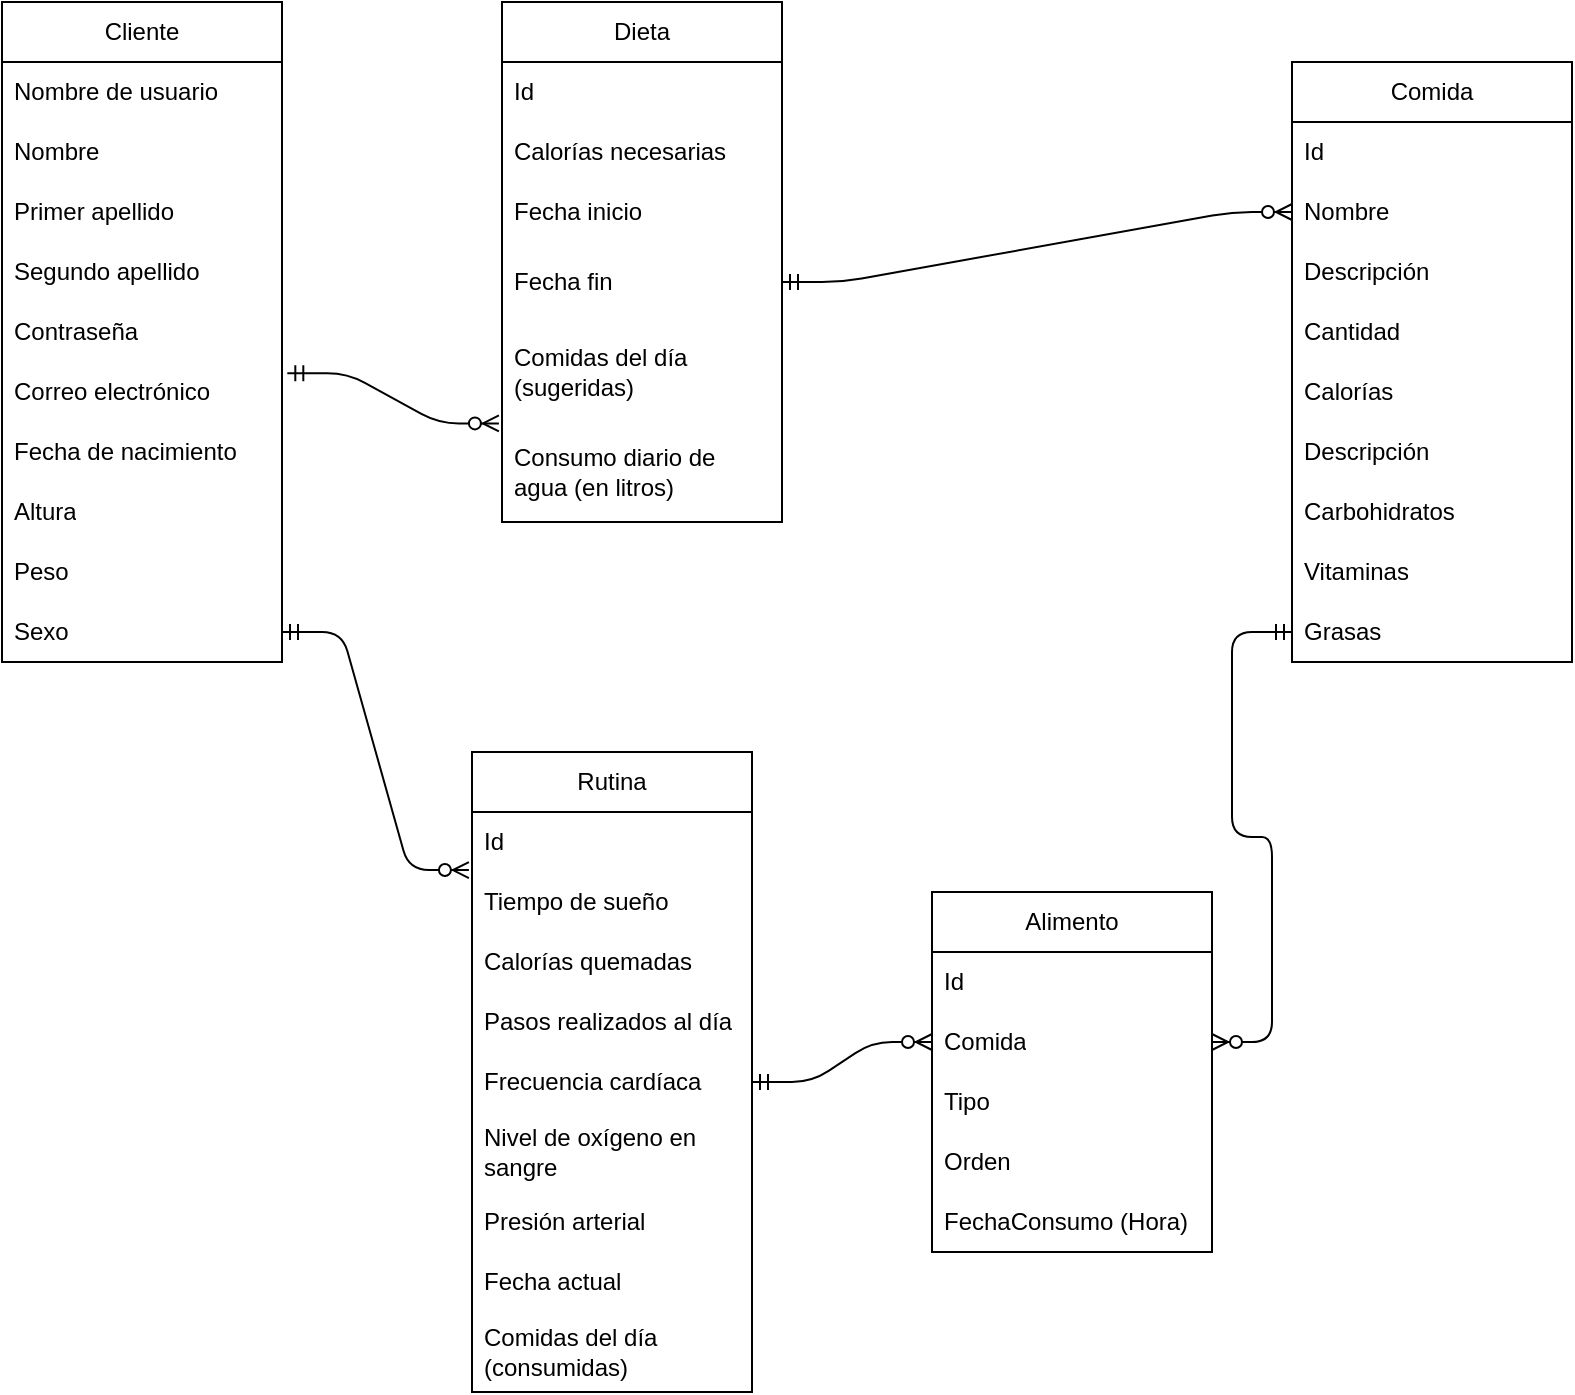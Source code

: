 <mxfile>
    <diagram name="Page-1" id="xsFx-BtwFb_EOn6wt6QG">
        <mxGraphModel dx="1583" dy="538" grid="1" gridSize="10" guides="1" tooltips="1" connect="1" arrows="1" fold="1" page="1" pageScale="1" pageWidth="850" pageHeight="1100" math="0" shadow="0">
            <root>
                <mxCell id="0"/>
                <mxCell id="1" parent="0"/>
                <mxCell id="9lO520znQ6xa-PcPEbZc-1" value="Cliente" style="swimlane;fontStyle=0;childLayout=stackLayout;horizontal=1;startSize=30;horizontalStack=0;resizeParent=1;resizeParentMax=0;resizeLast=0;collapsible=1;marginBottom=0;whiteSpace=wrap;html=1;" parent="1" vertex="1">
                    <mxGeometry x="105" y="195" width="140" height="330" as="geometry"/>
                </mxCell>
                <mxCell id="9lO520znQ6xa-PcPEbZc-2" value="Nombre de usuario" style="text;strokeColor=none;fillColor=none;align=left;verticalAlign=middle;spacingLeft=4;spacingRight=4;overflow=hidden;points=[[0,0.5],[1,0.5]];portConstraint=eastwest;rotatable=0;whiteSpace=wrap;html=1;" parent="9lO520znQ6xa-PcPEbZc-1" vertex="1">
                    <mxGeometry y="30" width="140" height="30" as="geometry"/>
                </mxCell>
                <mxCell id="9lO520znQ6xa-PcPEbZc-3" value="Nombre" style="text;strokeColor=none;fillColor=none;align=left;verticalAlign=middle;spacingLeft=4;spacingRight=4;overflow=hidden;points=[[0,0.5],[1,0.5]];portConstraint=eastwest;rotatable=0;whiteSpace=wrap;html=1;" parent="9lO520znQ6xa-PcPEbZc-1" vertex="1">
                    <mxGeometry y="60" width="140" height="30" as="geometry"/>
                </mxCell>
                <mxCell id="9lO520znQ6xa-PcPEbZc-4" value="Primer apellido" style="text;strokeColor=none;fillColor=none;align=left;verticalAlign=middle;spacingLeft=4;spacingRight=4;overflow=hidden;points=[[0,0.5],[1,0.5]];portConstraint=eastwest;rotatable=0;whiteSpace=wrap;html=1;" parent="9lO520znQ6xa-PcPEbZc-1" vertex="1">
                    <mxGeometry y="90" width="140" height="30" as="geometry"/>
                </mxCell>
                <mxCell id="9lO520znQ6xa-PcPEbZc-10" value="Segundo apellido" style="text;strokeColor=none;fillColor=none;align=left;verticalAlign=middle;spacingLeft=4;spacingRight=4;overflow=hidden;points=[[0,0.5],[1,0.5]];portConstraint=eastwest;rotatable=0;whiteSpace=wrap;html=1;" parent="9lO520znQ6xa-PcPEbZc-1" vertex="1">
                    <mxGeometry y="120" width="140" height="30" as="geometry"/>
                </mxCell>
                <mxCell id="9lO520znQ6xa-PcPEbZc-11" value="Contraseña" style="text;strokeColor=none;fillColor=none;align=left;verticalAlign=middle;spacingLeft=4;spacingRight=4;overflow=hidden;points=[[0,0.5],[1,0.5]];portConstraint=eastwest;rotatable=0;whiteSpace=wrap;html=1;" parent="9lO520znQ6xa-PcPEbZc-1" vertex="1">
                    <mxGeometry y="150" width="140" height="30" as="geometry"/>
                </mxCell>
                <mxCell id="9lO520znQ6xa-PcPEbZc-12" value="Correo electrónico" style="text;strokeColor=none;fillColor=none;align=left;verticalAlign=middle;spacingLeft=4;spacingRight=4;overflow=hidden;points=[[0,0.5],[1,0.5]];portConstraint=eastwest;rotatable=0;whiteSpace=wrap;html=1;" parent="9lO520znQ6xa-PcPEbZc-1" vertex="1">
                    <mxGeometry y="180" width="140" height="30" as="geometry"/>
                </mxCell>
                <mxCell id="9lO520znQ6xa-PcPEbZc-15" value="Fecha de nacimiento" style="text;strokeColor=none;fillColor=none;align=left;verticalAlign=middle;spacingLeft=4;spacingRight=4;overflow=hidden;points=[[0,0.5],[1,0.5]];portConstraint=eastwest;rotatable=0;whiteSpace=wrap;html=1;" parent="9lO520znQ6xa-PcPEbZc-1" vertex="1">
                    <mxGeometry y="210" width="140" height="30" as="geometry"/>
                </mxCell>
                <mxCell id="2" value="Altura" style="text;strokeColor=none;fillColor=none;align=left;verticalAlign=middle;spacingLeft=4;spacingRight=4;overflow=hidden;points=[[0,0.5],[1,0.5]];portConstraint=eastwest;rotatable=0;whiteSpace=wrap;html=1;" parent="9lO520znQ6xa-PcPEbZc-1" vertex="1">
                    <mxGeometry y="240" width="140" height="30" as="geometry"/>
                </mxCell>
                <mxCell id="8" value="Peso" style="text;strokeColor=none;fillColor=none;align=left;verticalAlign=middle;spacingLeft=4;spacingRight=4;overflow=hidden;points=[[0,0.5],[1,0.5]];portConstraint=eastwest;rotatable=0;whiteSpace=wrap;html=1;" parent="9lO520znQ6xa-PcPEbZc-1" vertex="1">
                    <mxGeometry y="270" width="140" height="30" as="geometry"/>
                </mxCell>
                <mxCell id="9" value="Sexo" style="text;strokeColor=none;fillColor=none;align=left;verticalAlign=middle;spacingLeft=4;spacingRight=4;overflow=hidden;points=[[0,0.5],[1,0.5]];portConstraint=eastwest;rotatable=0;whiteSpace=wrap;html=1;" parent="9lO520znQ6xa-PcPEbZc-1" vertex="1">
                    <mxGeometry y="300" width="140" height="30" as="geometry"/>
                </mxCell>
                <mxCell id="9lO520znQ6xa-PcPEbZc-16" value="Dieta" style="swimlane;fontStyle=0;childLayout=stackLayout;horizontal=1;startSize=30;horizontalStack=0;resizeParent=1;resizeParentMax=0;resizeLast=0;collapsible=1;marginBottom=0;whiteSpace=wrap;html=1;" parent="1" vertex="1">
                    <mxGeometry x="355" y="195" width="140" height="260" as="geometry"/>
                </mxCell>
                <mxCell id="9lO520znQ6xa-PcPEbZc-17" value="Id" style="text;strokeColor=none;fillColor=none;align=left;verticalAlign=middle;spacingLeft=4;spacingRight=4;overflow=hidden;points=[[0,0.5],[1,0.5]];portConstraint=eastwest;rotatable=0;whiteSpace=wrap;html=1;" parent="9lO520znQ6xa-PcPEbZc-16" vertex="1">
                    <mxGeometry y="30" width="140" height="30" as="geometry"/>
                </mxCell>
                <mxCell id="9lO520znQ6xa-PcPEbZc-18" value="Calorías necesarias" style="text;strokeColor=none;fillColor=none;align=left;verticalAlign=middle;spacingLeft=4;spacingRight=4;overflow=hidden;points=[[0,0.5],[1,0.5]];portConstraint=eastwest;rotatable=0;whiteSpace=wrap;html=1;" parent="9lO520znQ6xa-PcPEbZc-16" vertex="1">
                    <mxGeometry y="60" width="140" height="30" as="geometry"/>
                </mxCell>
                <mxCell id="9lO520znQ6xa-PcPEbZc-23" value="Fecha inicio" style="text;strokeColor=none;fillColor=none;align=left;verticalAlign=middle;spacingLeft=4;spacingRight=4;overflow=hidden;points=[[0,0.5],[1,0.5]];portConstraint=eastwest;rotatable=0;whiteSpace=wrap;html=1;" parent="9lO520znQ6xa-PcPEbZc-16" vertex="1">
                    <mxGeometry y="90" width="140" height="30" as="geometry"/>
                </mxCell>
                <mxCell id="7" value="Fecha fin" style="text;strokeColor=none;fillColor=none;align=left;verticalAlign=middle;spacingLeft=4;spacingRight=4;overflow=hidden;points=[[0,0.5],[1,0.5]];portConstraint=eastwest;rotatable=0;whiteSpace=wrap;html=1;" parent="9lO520znQ6xa-PcPEbZc-16" vertex="1">
                    <mxGeometry y="120" width="140" height="40" as="geometry"/>
                </mxCell>
                <mxCell id="10" value="Comidas del día (sugeridas)" style="text;strokeColor=none;fillColor=none;align=left;verticalAlign=middle;spacingLeft=4;spacingRight=4;overflow=hidden;points=[[0,0.5],[1,0.5]];portConstraint=eastwest;rotatable=0;whiteSpace=wrap;html=1;" parent="9lO520znQ6xa-PcPEbZc-16" vertex="1">
                    <mxGeometry y="160" width="140" height="50" as="geometry"/>
                </mxCell>
                <mxCell id="31" value="Consumo diario de agua (en litros)" style="text;strokeColor=none;fillColor=none;align=left;verticalAlign=middle;spacingLeft=4;spacingRight=4;overflow=hidden;points=[[0,0.5],[1,0.5]];portConstraint=eastwest;rotatable=0;whiteSpace=wrap;html=1;" parent="9lO520znQ6xa-PcPEbZc-16" vertex="1">
                    <mxGeometry y="210" width="140" height="50" as="geometry"/>
                </mxCell>
                <mxCell id="19" value="Rutina" style="swimlane;fontStyle=0;childLayout=stackLayout;horizontal=1;startSize=30;horizontalStack=0;resizeParent=1;resizeParentMax=0;resizeLast=0;collapsible=1;marginBottom=0;whiteSpace=wrap;html=1;" parent="1" vertex="1">
                    <mxGeometry x="340" y="570" width="140" height="320" as="geometry"/>
                </mxCell>
                <mxCell id="20" value="Id" style="text;strokeColor=none;fillColor=none;align=left;verticalAlign=middle;spacingLeft=4;spacingRight=4;overflow=hidden;points=[[0,0.5],[1,0.5]];portConstraint=eastwest;rotatable=0;whiteSpace=wrap;html=1;" parent="19" vertex="1">
                    <mxGeometry y="30" width="140" height="30" as="geometry"/>
                </mxCell>
                <mxCell id="21" value="Tiempo de sueño" style="text;strokeColor=none;fillColor=none;align=left;verticalAlign=middle;spacingLeft=4;spacingRight=4;overflow=hidden;points=[[0,0.5],[1,0.5]];portConstraint=eastwest;rotatable=0;whiteSpace=wrap;html=1;" parent="19" vertex="1">
                    <mxGeometry y="60" width="140" height="30" as="geometry"/>
                </mxCell>
                <mxCell id="22" value="Calorías quemadas" style="text;strokeColor=none;fillColor=none;align=left;verticalAlign=middle;spacingLeft=4;spacingRight=4;overflow=hidden;points=[[0,0.5],[1,0.5]];portConstraint=eastwest;rotatable=0;whiteSpace=wrap;html=1;" parent="19" vertex="1">
                    <mxGeometry y="90" width="140" height="30" as="geometry"/>
                </mxCell>
                <mxCell id="23" value="Pasos realizados al día" style="text;strokeColor=none;fillColor=none;align=left;verticalAlign=middle;spacingLeft=4;spacingRight=4;overflow=hidden;points=[[0,0.5],[1,0.5]];portConstraint=eastwest;rotatable=0;whiteSpace=wrap;html=1;" parent="19" vertex="1">
                    <mxGeometry y="120" width="140" height="30" as="geometry"/>
                </mxCell>
                <mxCell id="26" value="Frecuencia cardíaca" style="text;strokeColor=none;fillColor=none;align=left;verticalAlign=middle;spacingLeft=4;spacingRight=4;overflow=hidden;points=[[0,0.5],[1,0.5]];portConstraint=eastwest;rotatable=0;whiteSpace=wrap;html=1;" parent="19" vertex="1">
                    <mxGeometry y="150" width="140" height="30" as="geometry"/>
                </mxCell>
                <mxCell id="27" value="Nivel de oxígeno en sangre" style="text;strokeColor=none;fillColor=none;align=left;verticalAlign=middle;spacingLeft=4;spacingRight=4;overflow=hidden;points=[[0,0.5],[1,0.5]];portConstraint=eastwest;rotatable=0;whiteSpace=wrap;html=1;" parent="19" vertex="1">
                    <mxGeometry y="180" width="140" height="40" as="geometry"/>
                </mxCell>
                <mxCell id="28" value="Presión arterial" style="text;strokeColor=none;fillColor=none;align=left;verticalAlign=middle;spacingLeft=4;spacingRight=4;overflow=hidden;points=[[0,0.5],[1,0.5]];portConstraint=eastwest;rotatable=0;whiteSpace=wrap;html=1;" parent="19" vertex="1">
                    <mxGeometry y="220" width="140" height="30" as="geometry"/>
                </mxCell>
                <mxCell id="33" value="Fecha actual" style="text;strokeColor=none;fillColor=none;align=left;verticalAlign=middle;spacingLeft=4;spacingRight=4;overflow=hidden;points=[[0,0.5],[1,0.5]];portConstraint=eastwest;rotatable=0;whiteSpace=wrap;html=1;" parent="19" vertex="1">
                    <mxGeometry y="250" width="140" height="30" as="geometry"/>
                </mxCell>
                <mxCell id="51" value="Comidas del día&lt;br&gt;(consumidas)" style="text;strokeColor=none;fillColor=none;align=left;verticalAlign=middle;spacingLeft=4;spacingRight=4;overflow=hidden;points=[[0,0.5],[1,0.5]];portConstraint=eastwest;rotatable=0;whiteSpace=wrap;html=1;" parent="19" vertex="1">
                    <mxGeometry y="280" width="140" height="40" as="geometry"/>
                </mxCell>
                <mxCell id="39" value="" style="edgeStyle=entityRelationEdgeStyle;fontSize=12;html=1;endArrow=ERzeroToMany;startArrow=ERmandOne;exitX=1;exitY=0.5;exitDx=0;exitDy=0;entryX=-0.011;entryY=-0.033;entryDx=0;entryDy=0;entryPerimeter=0;" parent="1" source="9" target="21" edge="1">
                    <mxGeometry width="100" height="100" relative="1" as="geometry">
                        <mxPoint x="325" y="675" as="sourcePoint"/>
                        <mxPoint x="425" y="575" as="targetPoint"/>
                    </mxGeometry>
                </mxCell>
                <mxCell id="40" value="" style="edgeStyle=entityRelationEdgeStyle;fontSize=12;html=1;endArrow=ERzeroToMany;startArrow=ERmandOne;exitX=1.019;exitY=0.189;exitDx=0;exitDy=0;entryX=-0.011;entryY=0.014;entryDx=0;entryDy=0;entryPerimeter=0;exitPerimeter=0;" parent="1" source="9lO520znQ6xa-PcPEbZc-12" target="31" edge="1">
                    <mxGeometry width="100" height="100" relative="1" as="geometry">
                        <mxPoint x="255" y="520" as="sourcePoint"/>
                        <mxPoint x="423.46" y="664.01" as="targetPoint"/>
                    </mxGeometry>
                </mxCell>
                <mxCell id="44" value="Comida" style="swimlane;fontStyle=0;childLayout=stackLayout;horizontal=1;startSize=30;horizontalStack=0;resizeParent=1;resizeParentMax=0;resizeLast=0;collapsible=1;marginBottom=0;whiteSpace=wrap;html=1;" parent="1" vertex="1">
                    <mxGeometry x="750" y="225" width="140" height="300" as="geometry"/>
                </mxCell>
                <mxCell id="45" value="Id" style="text;strokeColor=none;fillColor=none;align=left;verticalAlign=middle;spacingLeft=4;spacingRight=4;overflow=hidden;points=[[0,0.5],[1,0.5]];portConstraint=eastwest;rotatable=0;whiteSpace=wrap;html=1;" parent="44" vertex="1">
                    <mxGeometry y="30" width="140" height="30" as="geometry"/>
                </mxCell>
                <mxCell id="46" value="Nombre" style="text;strokeColor=none;fillColor=none;align=left;verticalAlign=middle;spacingLeft=4;spacingRight=4;overflow=hidden;points=[[0,0.5],[1,0.5]];portConstraint=eastwest;rotatable=0;whiteSpace=wrap;html=1;" parent="44" vertex="1">
                    <mxGeometry y="60" width="140" height="30" as="geometry"/>
                </mxCell>
                <mxCell id="47" value="Descripción" style="text;strokeColor=none;fillColor=none;align=left;verticalAlign=middle;spacingLeft=4;spacingRight=4;overflow=hidden;points=[[0,0.5],[1,0.5]];portConstraint=eastwest;rotatable=0;whiteSpace=wrap;html=1;" parent="44" vertex="1">
                    <mxGeometry y="90" width="140" height="30" as="geometry"/>
                </mxCell>
                <mxCell id="48" value="Cantidad" style="text;strokeColor=none;fillColor=none;align=left;verticalAlign=middle;spacingLeft=4;spacingRight=4;overflow=hidden;points=[[0,0.5],[1,0.5]];portConstraint=eastwest;rotatable=0;whiteSpace=wrap;html=1;" parent="44" vertex="1">
                    <mxGeometry y="120" width="140" height="30" as="geometry"/>
                </mxCell>
                <mxCell id="55" value="Calorías" style="text;strokeColor=none;fillColor=none;align=left;verticalAlign=middle;spacingLeft=4;spacingRight=4;overflow=hidden;points=[[0,0.5],[1,0.5]];portConstraint=eastwest;rotatable=0;whiteSpace=wrap;html=1;" parent="44" vertex="1">
                    <mxGeometry y="150" width="140" height="30" as="geometry"/>
                </mxCell>
                <mxCell id="56" value="Descripción" style="text;strokeColor=none;fillColor=none;align=left;verticalAlign=middle;spacingLeft=4;spacingRight=4;overflow=hidden;points=[[0,0.5],[1,0.5]];portConstraint=eastwest;rotatable=0;whiteSpace=wrap;html=1;" parent="44" vertex="1">
                    <mxGeometry y="180" width="140" height="30" as="geometry"/>
                </mxCell>
                <mxCell id="57" value="Carbohidratos" style="text;strokeColor=none;fillColor=none;align=left;verticalAlign=middle;spacingLeft=4;spacingRight=4;overflow=hidden;points=[[0,0.5],[1,0.5]];portConstraint=eastwest;rotatable=0;whiteSpace=wrap;html=1;" parent="44" vertex="1">
                    <mxGeometry y="210" width="140" height="30" as="geometry"/>
                </mxCell>
                <mxCell id="58" value="Vitaminas" style="text;strokeColor=none;fillColor=none;align=left;verticalAlign=middle;spacingLeft=4;spacingRight=4;overflow=hidden;points=[[0,0.5],[1,0.5]];portConstraint=eastwest;rotatable=0;whiteSpace=wrap;html=1;" parent="44" vertex="1">
                    <mxGeometry y="240" width="140" height="30" as="geometry"/>
                </mxCell>
                <mxCell id="59" value="Grasas" style="text;strokeColor=none;fillColor=none;align=left;verticalAlign=middle;spacingLeft=4;spacingRight=4;overflow=hidden;points=[[0,0.5],[1,0.5]];portConstraint=eastwest;rotatable=0;whiteSpace=wrap;html=1;" parent="44" vertex="1">
                    <mxGeometry y="270" width="140" height="30" as="geometry"/>
                </mxCell>
                <mxCell id="53" value="" style="edgeStyle=entityRelationEdgeStyle;fontSize=12;html=1;endArrow=ERzeroToMany;startArrow=ERmandOne;exitX=0;exitY=0.5;exitDx=0;exitDy=0;entryX=1;entryY=0.5;entryDx=0;entryDy=0;" parent="1" source="59" target="62" edge="1">
                    <mxGeometry width="100" height="100" relative="1" as="geometry">
                        <mxPoint x="540" y="630" as="sourcePoint"/>
                        <mxPoint x="750" y="700" as="targetPoint"/>
                    </mxGeometry>
                </mxCell>
                <mxCell id="54" value="" style="edgeStyle=entityRelationEdgeStyle;fontSize=12;html=1;endArrow=ERzeroToMany;startArrow=ERmandOne;entryX=0;entryY=0.5;entryDx=0;entryDy=0;exitX=1;exitY=0.5;exitDx=0;exitDy=0;" parent="1" source="7" target="46" edge="1">
                    <mxGeometry width="100" height="100" relative="1" as="geometry">
                        <mxPoint x="500" y="565" as="sourcePoint"/>
                        <mxPoint x="619.3" y="295.67" as="targetPoint"/>
                    </mxGeometry>
                </mxCell>
                <mxCell id="60" value="Alimento" style="swimlane;fontStyle=0;childLayout=stackLayout;horizontal=1;startSize=30;horizontalStack=0;resizeParent=1;resizeParentMax=0;resizeLast=0;collapsible=1;marginBottom=0;whiteSpace=wrap;html=1;" parent="1" vertex="1">
                    <mxGeometry x="570" y="640" width="140" height="180" as="geometry"/>
                </mxCell>
                <mxCell id="61" value="Id" style="text;strokeColor=none;fillColor=none;align=left;verticalAlign=middle;spacingLeft=4;spacingRight=4;overflow=hidden;points=[[0,0.5],[1,0.5]];portConstraint=eastwest;rotatable=0;whiteSpace=wrap;html=1;" parent="60" vertex="1">
                    <mxGeometry y="30" width="140" height="30" as="geometry"/>
                </mxCell>
                <mxCell id="62" value="Comida" style="text;strokeColor=none;fillColor=none;align=left;verticalAlign=middle;spacingLeft=4;spacingRight=4;overflow=hidden;points=[[0,0.5],[1,0.5]];portConstraint=eastwest;rotatable=0;whiteSpace=wrap;html=1;" parent="60" vertex="1">
                    <mxGeometry y="60" width="140" height="30" as="geometry"/>
                </mxCell>
                <mxCell id="63" value="Tipo" style="text;strokeColor=none;fillColor=none;align=left;verticalAlign=middle;spacingLeft=4;spacingRight=4;overflow=hidden;points=[[0,0.5],[1,0.5]];portConstraint=eastwest;rotatable=0;whiteSpace=wrap;html=1;" parent="60" vertex="1">
                    <mxGeometry y="90" width="140" height="30" as="geometry"/>
                </mxCell>
                <mxCell id="64" value="Orden" style="text;strokeColor=none;fillColor=none;align=left;verticalAlign=middle;spacingLeft=4;spacingRight=4;overflow=hidden;points=[[0,0.5],[1,0.5]];portConstraint=eastwest;rotatable=0;whiteSpace=wrap;html=1;" parent="60" vertex="1">
                    <mxGeometry y="120" width="140" height="30" as="geometry"/>
                </mxCell>
                <mxCell id="71" value="FechaConsumo (Hora)" style="text;strokeColor=none;fillColor=none;align=left;verticalAlign=middle;spacingLeft=4;spacingRight=4;overflow=hidden;points=[[0,0.5],[1,0.5]];portConstraint=eastwest;rotatable=0;whiteSpace=wrap;html=1;" vertex="1" parent="60">
                    <mxGeometry y="150" width="140" height="30" as="geometry"/>
                </mxCell>
                <mxCell id="70" value="" style="edgeStyle=entityRelationEdgeStyle;fontSize=12;html=1;endArrow=ERzeroToMany;startArrow=ERmandOne;entryX=0;entryY=0.5;entryDx=0;entryDy=0;exitX=1;exitY=0.5;exitDx=0;exitDy=0;" parent="1" source="26" target="62" edge="1">
                    <mxGeometry width="100" height="100" relative="1" as="geometry">
                        <mxPoint x="690" y="645" as="sourcePoint"/>
                        <mxPoint x="710" y="490" as="targetPoint"/>
                    </mxGeometry>
                </mxCell>
            </root>
        </mxGraphModel>
    </diagram>
</mxfile>